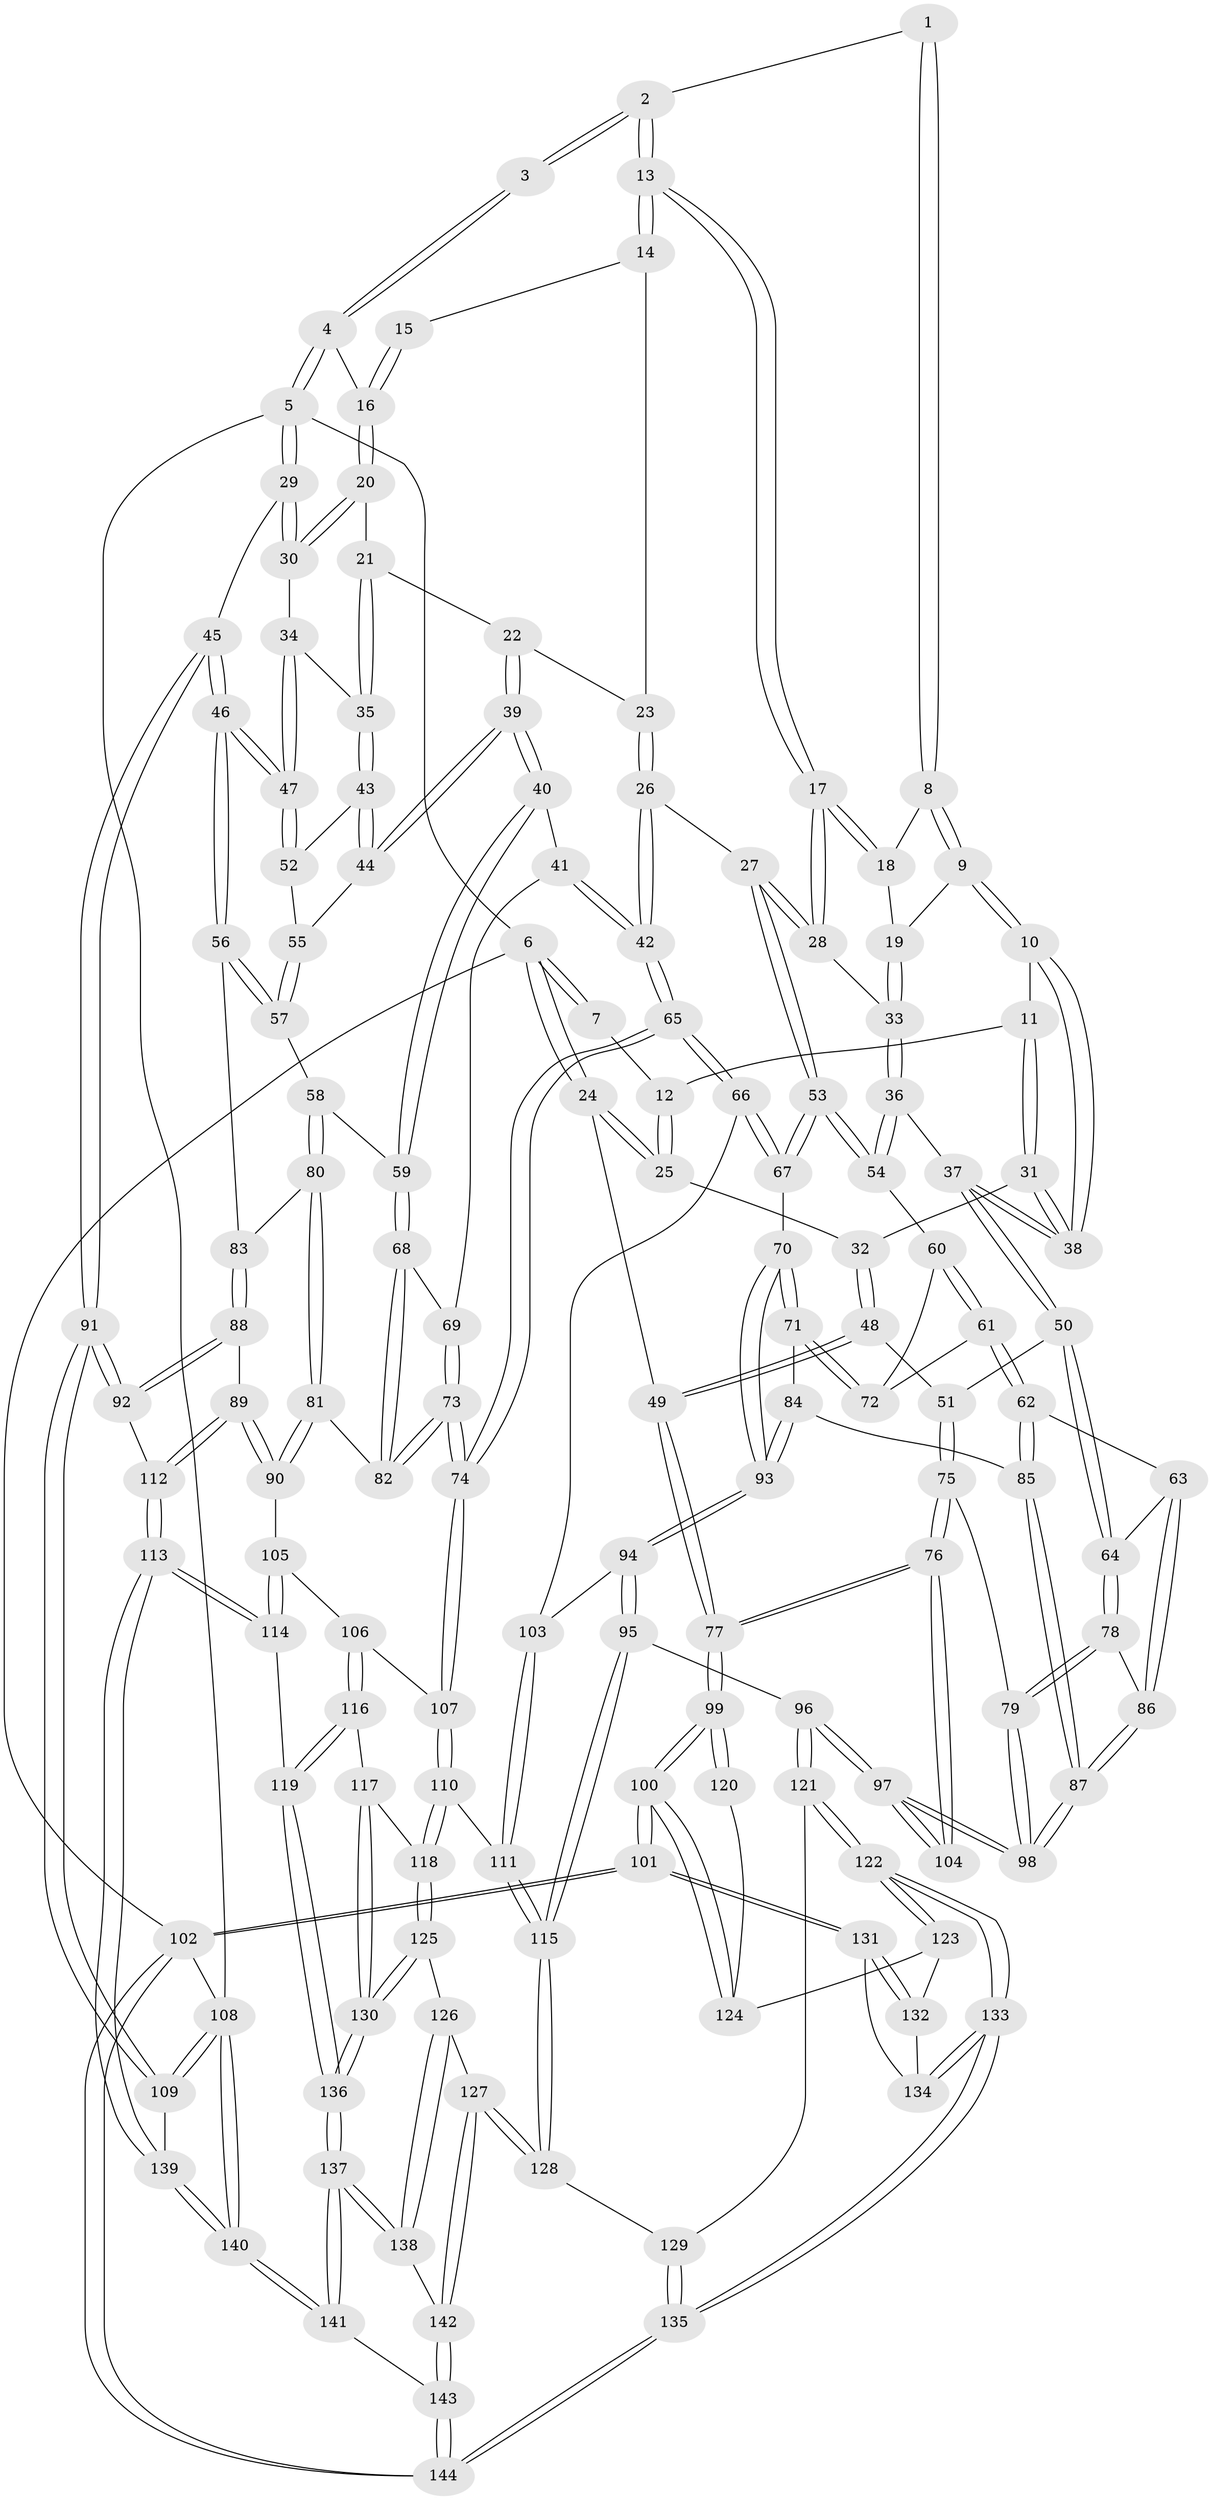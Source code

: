 // coarse degree distribution, {3: 0.1, 5: 0.41, 4: 0.37, 6: 0.11, 7: 0.01}
// Generated by graph-tools (version 1.1) at 2025/24/03/03/25 07:24:36]
// undirected, 144 vertices, 357 edges
graph export_dot {
graph [start="1"]
  node [color=gray90,style=filled];
  1 [pos="+0.32422065023142+0"];
  2 [pos="+0.5415285871333497+0"];
  3 [pos="+0.7405563369996682+0"];
  4 [pos="+1+0"];
  5 [pos="+1+0"];
  6 [pos="+0+0"];
  7 [pos="+0.17347777847282447+0"];
  8 [pos="+0.32940201830714944+0.03935173771007546"];
  9 [pos="+0.22881135524795077+0.10287618438230567"];
  10 [pos="+0.211343586182043+0.10454770283334121"];
  11 [pos="+0.17371057481948066+0.07447683044387624"];
  12 [pos="+0.14296681273639336+0.03338193959313666"];
  13 [pos="+0.5471842450622657+0.027370792090849902"];
  14 [pos="+0.6560863586926008+0.07381599750104133"];
  15 [pos="+0.7371305733299587+0.01331737570406681"];
  16 [pos="+0.7982569096911563+0.09305793573417558"];
  17 [pos="+0.4984753721347451+0.12295822262869416"];
  18 [pos="+0.3517918104336184+0.05831662114657711"];
  19 [pos="+0.31815352523825136+0.1432480565762898"];
  20 [pos="+0.7971190938110557+0.10066751990440558"];
  21 [pos="+0.794175528732555+0.10377534535636641"];
  22 [pos="+0.7453571584371441+0.11794684247921339"];
  23 [pos="+0.6822093816224316+0.0931236639001587"];
  24 [pos="+0+0.0876235685383305"];
  25 [pos="+0.004162830320316261+0.10400184160302268"];
  26 [pos="+0.6248906213229469+0.3044892237184423"];
  27 [pos="+0.5252316989154148+0.28023502647933285"];
  28 [pos="+0.49275995761539954+0.16246647835329694"];
  29 [pos="+1+0"];
  30 [pos="+0.952071020891431+0.1312439408690022"];
  31 [pos="+0.11258830041883397+0.18074431431514928"];
  32 [pos="+0.0658495338447988+0.20173945992184325"];
  33 [pos="+0.34822657806524476+0.1718612861884489"];
  34 [pos="+0.892346556836629+0.20019981154857808"];
  35 [pos="+0.825596732431511+0.21144506212699482"];
  36 [pos="+0.231311838271389+0.3072350040042371"];
  37 [pos="+0.23003290168749216+0.30746208351934484"];
  38 [pos="+0.21970916911702082+0.2619484509330593"];
  39 [pos="+0.6883797186116092+0.30174735022290616"];
  40 [pos="+0.6803104673729989+0.30659228172909253"];
  41 [pos="+0.6658450107586698+0.31108789616075555"];
  42 [pos="+0.645499618668207+0.31216265125809817"];
  43 [pos="+0.8177158953715303+0.22616643781795373"];
  44 [pos="+0.7360392741408904+0.2923631891049857"];
  45 [pos="+1+0.32939874038804706"];
  46 [pos="+1+0.3598883749954498"];
  47 [pos="+0.9224895950865437+0.310883659697935"];
  48 [pos="+0.0637536887516215+0.2825404289823841"];
  49 [pos="+0+0.28981824008430396"];
  50 [pos="+0.21882642528080753+0.31891175835252344"];
  51 [pos="+0.14412393277866536+0.3418481032206783"];
  52 [pos="+0.915794507396352+0.3113250527397845"];
  53 [pos="+0.4766166695440611+0.32984326377626566"];
  54 [pos="+0.42772564376237066+0.3362885850071366"];
  55 [pos="+0.851382571439591+0.3347874950377378"];
  56 [pos="+1+0.4049593907708388"];
  57 [pos="+0.843201469031361+0.39036475859904163"];
  58 [pos="+0.826118644220409+0.43025875581888345"];
  59 [pos="+0.8219423013049798+0.43005048637414006"];
  60 [pos="+0.37338096652483205+0.41072612419792676"];
  61 [pos="+0.30370510729576716+0.4536030291279166"];
  62 [pos="+0.2987608234375007+0.4546534898103473"];
  63 [pos="+0.27679271573022357+0.44273926455909424"];
  64 [pos="+0.25501425724261706+0.414706980009708"];
  65 [pos="+0.6298503016756505+0.5550271791518948"];
  66 [pos="+0.5152857804564195+0.5221513133757758"];
  67 [pos="+0.4807970538332224+0.49063201773866805"];
  68 [pos="+0.7553853351052225+0.4726793807823599"];
  69 [pos="+0.7196748652750232+0.4190633683967099"];
  70 [pos="+0.4309610393977383+0.5143007867742014"];
  71 [pos="+0.3852021489053766+0.5019652621804827"];
  72 [pos="+0.3649808212720396+0.46945187086884593"];
  73 [pos="+0.6595772154573187+0.5608354758257404"];
  74 [pos="+0.6429195403879996+0.5690418743020347"];
  75 [pos="+0.06850732676996814+0.4780991276459076"];
  76 [pos="+0.023093756502980452+0.5097876933251403"];
  77 [pos="+0+0.5781613798611082"];
  78 [pos="+0.20610666001524902+0.49189514781170424"];
  79 [pos="+0.1359901068768546+0.5016715420775458"];
  80 [pos="+0.8638798933467071+0.4658303982559516"];
  81 [pos="+0.8272505741127985+0.5549019183500211"];
  82 [pos="+0.741982191985671+0.5252148383001267"];
  83 [pos="+0.9561444158975713+0.45544067375330793"];
  84 [pos="+0.3290130676169301+0.5177952267398528"];
  85 [pos="+0.3213340136824509+0.5182931506368124"];
  86 [pos="+0.24720810356051504+0.5239810947043598"];
  87 [pos="+0.2655061432329214+0.5910640113137843"];
  88 [pos="+0.9525185591391356+0.480085357816882"];
  89 [pos="+0.9056096912417136+0.6144851750415952"];
  90 [pos="+0.8544574000970517+0.6041973393253134"];
  91 [pos="+1+0.7802863774963575"];
  92 [pos="+1+0.7344317688131148"];
  93 [pos="+0.3903509733413846+0.5923097542510133"];
  94 [pos="+0.3782366814457986+0.6271291669176869"];
  95 [pos="+0.32019690441593174+0.6925038362971704"];
  96 [pos="+0.2987512437178187+0.6898569187780815"];
  97 [pos="+0.26466993179222725+0.6700578237929152"];
  98 [pos="+0.2595748587343664+0.6175895065195093"];
  99 [pos="+0+0.6597533831706044"];
  100 [pos="+0+0.7094533247049927"];
  101 [pos="+0+0.8623382916412072"];
  102 [pos="+0+1"];
  103 [pos="+0.4833220758522135+0.6149928506074464"];
  104 [pos="+0.21195395278371731+0.6800981957009413"];
  105 [pos="+0.8237946379429911+0.6329660877886455"];
  106 [pos="+0.6725270391188116+0.6282118040500705"];
  107 [pos="+0.645642740507883+0.5986378367925806"];
  108 [pos="+1+1"];
  109 [pos="+1+0.9687191742143797"];
  110 [pos="+0.5323288569225504+0.7129813233311285"];
  111 [pos="+0.5275039267430702+0.7115340272504893"];
  112 [pos="+1+0.7297420635935103"];
  113 [pos="+0.7792908316076007+0.8170024382269198"];
  114 [pos="+0.7752336966718407+0.8135989541148233"];
  115 [pos="+0.37283172554124805+0.7329208657472364"];
  116 [pos="+0.7342945993933326+0.7969048128490527"];
  117 [pos="+0.6467112606475747+0.7970719503906477"];
  118 [pos="+0.5527661670085334+0.7554473963819351"];
  119 [pos="+0.7409461374840435+0.8011289579110228"];
  120 [pos="+0.20519489873875543+0.684582594728691"];
  121 [pos="+0.25384278690986123+0.8321250842611045"];
  122 [pos="+0.197344471978487+0.8738567939757395"];
  123 [pos="+0.13234443571227658+0.8179049302359163"];
  124 [pos="+0.16182741854628216+0.7415362062738677"];
  125 [pos="+0.5031831745153067+0.8627279950096496"];
  126 [pos="+0.49938238378018607+0.8645673669762965"];
  127 [pos="+0.41298427506065777+0.8787939716092412"];
  128 [pos="+0.4103648839942757+0.8756740033594255"];
  129 [pos="+0.31445306217871893+0.8792838766817667"];
  130 [pos="+0.578636820524274+0.8912834356413699"];
  131 [pos="+0+0.8561219164077326"];
  132 [pos="+0.08719253925281975+0.8292125994859812"];
  133 [pos="+0.1992263491618745+0.9657943519407554"];
  134 [pos="+0.13760993561439813+0.9331369445087064"];
  135 [pos="+0.21364337656712257+1"];
  136 [pos="+0.6086294182264105+0.9423307273935818"];
  137 [pos="+0.6227406453183071+1"];
  138 [pos="+0.5320811604087871+0.9745523775530323"];
  139 [pos="+0.7903111687030236+0.8751658731219608"];
  140 [pos="+0.789721537676187+1"];
  141 [pos="+0.6587646663447498+1"];
  142 [pos="+0.4091595207478236+0.9195954679502384"];
  143 [pos="+0.32497748567016316+1"];
  144 [pos="+0.23697646803705982+1"];
  1 -- 2;
  1 -- 8;
  1 -- 8;
  2 -- 3;
  2 -- 3;
  2 -- 13;
  2 -- 13;
  3 -- 4;
  3 -- 4;
  4 -- 5;
  4 -- 5;
  4 -- 16;
  5 -- 6;
  5 -- 29;
  5 -- 29;
  5 -- 108;
  6 -- 7;
  6 -- 7;
  6 -- 24;
  6 -- 24;
  6 -- 102;
  7 -- 12;
  8 -- 9;
  8 -- 9;
  8 -- 18;
  9 -- 10;
  9 -- 10;
  9 -- 19;
  10 -- 11;
  10 -- 38;
  10 -- 38;
  11 -- 12;
  11 -- 31;
  11 -- 31;
  12 -- 25;
  12 -- 25;
  13 -- 14;
  13 -- 14;
  13 -- 17;
  13 -- 17;
  14 -- 15;
  14 -- 23;
  15 -- 16;
  15 -- 16;
  16 -- 20;
  16 -- 20;
  17 -- 18;
  17 -- 18;
  17 -- 28;
  17 -- 28;
  18 -- 19;
  19 -- 33;
  19 -- 33;
  20 -- 21;
  20 -- 30;
  20 -- 30;
  21 -- 22;
  21 -- 35;
  21 -- 35;
  22 -- 23;
  22 -- 39;
  22 -- 39;
  23 -- 26;
  23 -- 26;
  24 -- 25;
  24 -- 25;
  24 -- 49;
  25 -- 32;
  26 -- 27;
  26 -- 42;
  26 -- 42;
  27 -- 28;
  27 -- 28;
  27 -- 53;
  27 -- 53;
  28 -- 33;
  29 -- 30;
  29 -- 30;
  29 -- 45;
  30 -- 34;
  31 -- 32;
  31 -- 38;
  31 -- 38;
  32 -- 48;
  32 -- 48;
  33 -- 36;
  33 -- 36;
  34 -- 35;
  34 -- 47;
  34 -- 47;
  35 -- 43;
  35 -- 43;
  36 -- 37;
  36 -- 54;
  36 -- 54;
  37 -- 38;
  37 -- 38;
  37 -- 50;
  37 -- 50;
  39 -- 40;
  39 -- 40;
  39 -- 44;
  39 -- 44;
  40 -- 41;
  40 -- 59;
  40 -- 59;
  41 -- 42;
  41 -- 42;
  41 -- 69;
  42 -- 65;
  42 -- 65;
  43 -- 44;
  43 -- 44;
  43 -- 52;
  44 -- 55;
  45 -- 46;
  45 -- 46;
  45 -- 91;
  45 -- 91;
  46 -- 47;
  46 -- 47;
  46 -- 56;
  46 -- 56;
  47 -- 52;
  47 -- 52;
  48 -- 49;
  48 -- 49;
  48 -- 51;
  49 -- 77;
  49 -- 77;
  50 -- 51;
  50 -- 64;
  50 -- 64;
  51 -- 75;
  51 -- 75;
  52 -- 55;
  53 -- 54;
  53 -- 54;
  53 -- 67;
  53 -- 67;
  54 -- 60;
  55 -- 57;
  55 -- 57;
  56 -- 57;
  56 -- 57;
  56 -- 83;
  57 -- 58;
  58 -- 59;
  58 -- 80;
  58 -- 80;
  59 -- 68;
  59 -- 68;
  60 -- 61;
  60 -- 61;
  60 -- 72;
  61 -- 62;
  61 -- 62;
  61 -- 72;
  62 -- 63;
  62 -- 85;
  62 -- 85;
  63 -- 64;
  63 -- 86;
  63 -- 86;
  64 -- 78;
  64 -- 78;
  65 -- 66;
  65 -- 66;
  65 -- 74;
  65 -- 74;
  66 -- 67;
  66 -- 67;
  66 -- 103;
  67 -- 70;
  68 -- 69;
  68 -- 82;
  68 -- 82;
  69 -- 73;
  69 -- 73;
  70 -- 71;
  70 -- 71;
  70 -- 93;
  70 -- 93;
  71 -- 72;
  71 -- 72;
  71 -- 84;
  73 -- 74;
  73 -- 74;
  73 -- 82;
  73 -- 82;
  74 -- 107;
  74 -- 107;
  75 -- 76;
  75 -- 76;
  75 -- 79;
  76 -- 77;
  76 -- 77;
  76 -- 104;
  76 -- 104;
  77 -- 99;
  77 -- 99;
  78 -- 79;
  78 -- 79;
  78 -- 86;
  79 -- 98;
  79 -- 98;
  80 -- 81;
  80 -- 81;
  80 -- 83;
  81 -- 82;
  81 -- 90;
  81 -- 90;
  83 -- 88;
  83 -- 88;
  84 -- 85;
  84 -- 93;
  84 -- 93;
  85 -- 87;
  85 -- 87;
  86 -- 87;
  86 -- 87;
  87 -- 98;
  87 -- 98;
  88 -- 89;
  88 -- 92;
  88 -- 92;
  89 -- 90;
  89 -- 90;
  89 -- 112;
  89 -- 112;
  90 -- 105;
  91 -- 92;
  91 -- 92;
  91 -- 109;
  91 -- 109;
  92 -- 112;
  93 -- 94;
  93 -- 94;
  94 -- 95;
  94 -- 95;
  94 -- 103;
  95 -- 96;
  95 -- 115;
  95 -- 115;
  96 -- 97;
  96 -- 97;
  96 -- 121;
  96 -- 121;
  97 -- 98;
  97 -- 98;
  97 -- 104;
  97 -- 104;
  99 -- 100;
  99 -- 100;
  99 -- 120;
  99 -- 120;
  100 -- 101;
  100 -- 101;
  100 -- 124;
  100 -- 124;
  101 -- 102;
  101 -- 102;
  101 -- 131;
  101 -- 131;
  102 -- 144;
  102 -- 144;
  102 -- 108;
  103 -- 111;
  103 -- 111;
  105 -- 106;
  105 -- 114;
  105 -- 114;
  106 -- 107;
  106 -- 116;
  106 -- 116;
  107 -- 110;
  107 -- 110;
  108 -- 109;
  108 -- 109;
  108 -- 140;
  108 -- 140;
  109 -- 139;
  110 -- 111;
  110 -- 118;
  110 -- 118;
  111 -- 115;
  111 -- 115;
  112 -- 113;
  112 -- 113;
  113 -- 114;
  113 -- 114;
  113 -- 139;
  113 -- 139;
  114 -- 119;
  115 -- 128;
  115 -- 128;
  116 -- 117;
  116 -- 119;
  116 -- 119;
  117 -- 118;
  117 -- 130;
  117 -- 130;
  118 -- 125;
  118 -- 125;
  119 -- 136;
  119 -- 136;
  120 -- 124;
  121 -- 122;
  121 -- 122;
  121 -- 129;
  122 -- 123;
  122 -- 123;
  122 -- 133;
  122 -- 133;
  123 -- 124;
  123 -- 132;
  125 -- 126;
  125 -- 130;
  125 -- 130;
  126 -- 127;
  126 -- 138;
  126 -- 138;
  127 -- 128;
  127 -- 128;
  127 -- 142;
  127 -- 142;
  128 -- 129;
  129 -- 135;
  129 -- 135;
  130 -- 136;
  130 -- 136;
  131 -- 132;
  131 -- 132;
  131 -- 134;
  132 -- 134;
  133 -- 134;
  133 -- 134;
  133 -- 135;
  133 -- 135;
  135 -- 144;
  135 -- 144;
  136 -- 137;
  136 -- 137;
  137 -- 138;
  137 -- 138;
  137 -- 141;
  137 -- 141;
  138 -- 142;
  139 -- 140;
  139 -- 140;
  140 -- 141;
  140 -- 141;
  141 -- 143;
  142 -- 143;
  142 -- 143;
  143 -- 144;
  143 -- 144;
}
